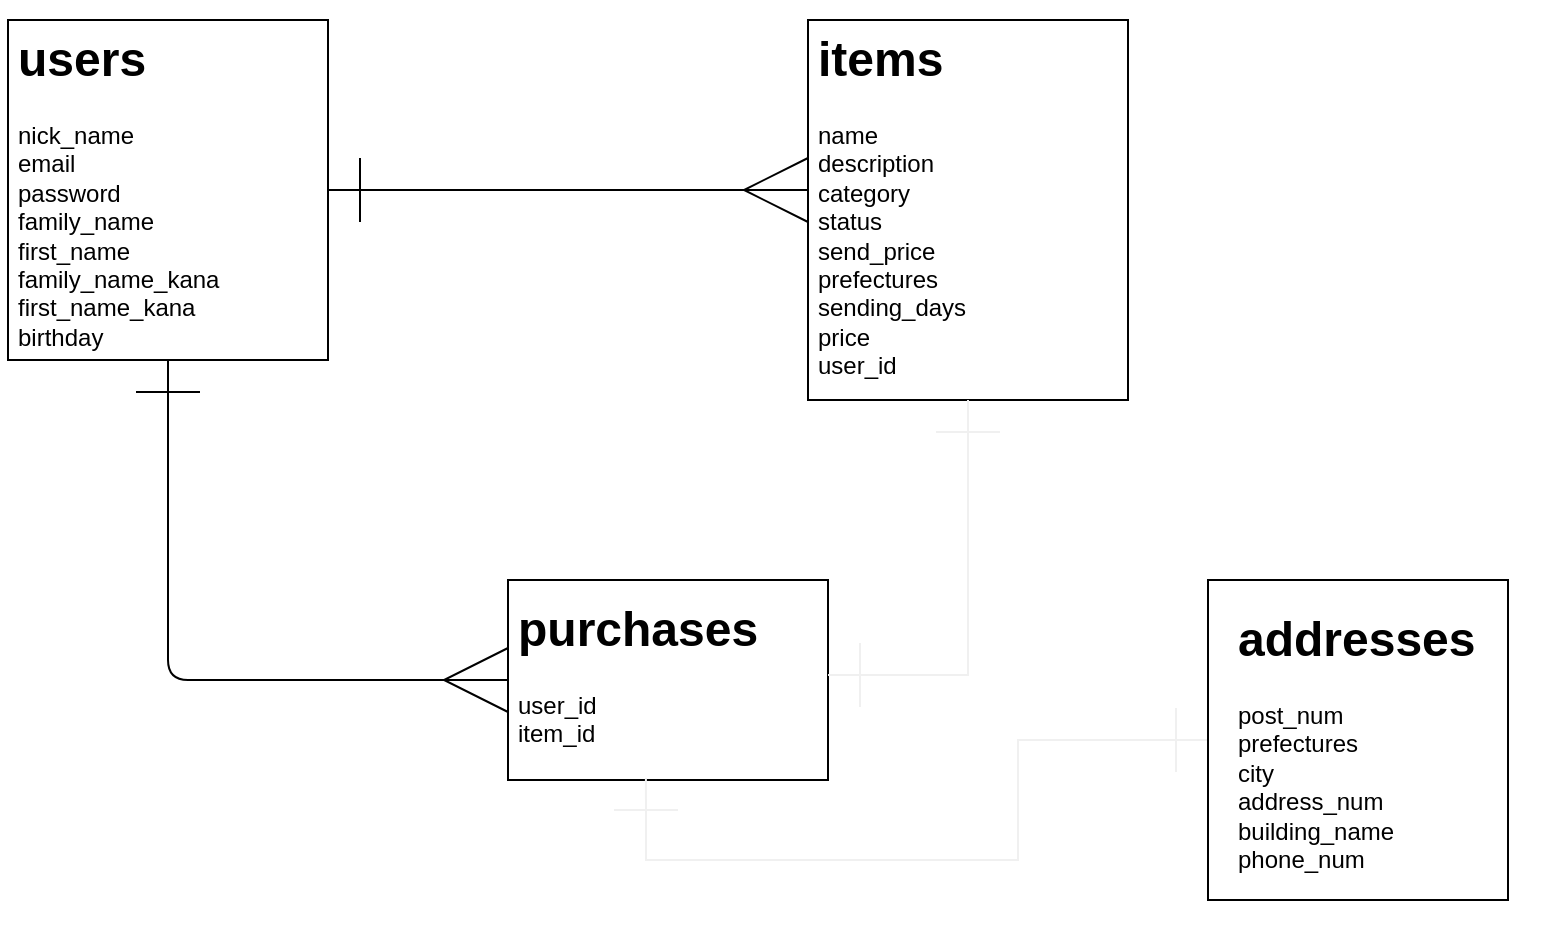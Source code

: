 <mxfile version="13.6.5">
    <diagram id="nfZt1-khRDRyO3rE8lW_" name="ページ1">
        <mxGraphModel dx="484" dy="591" grid="1" gridSize="10" guides="1" tooltips="1" connect="1" arrows="1" fold="1" page="0" pageScale="1" pageWidth="827" pageHeight="1169" math="0" shadow="0">
            <root>
                <mxCell id="0"/>
                <mxCell id="1" parent="0"/>
                <mxCell id="2" value="" style="whiteSpace=wrap;html=1;" vertex="1" parent="1">
                    <mxGeometry x="40" y="40" width="160" height="170" as="geometry"/>
                </mxCell>
                <mxCell id="3" value="" style="whiteSpace=wrap;html=1;" vertex="1" parent="1">
                    <mxGeometry x="440" y="40" width="160" height="190" as="geometry"/>
                </mxCell>
                <mxCell id="4" value="" style="whiteSpace=wrap;html=1;" vertex="1" parent="1">
                    <mxGeometry x="290" y="320" width="160" height="100" as="geometry"/>
                </mxCell>
                <mxCell id="9" style="edgeStyle=orthogonalEdgeStyle;orthogonalLoop=1;jettySize=auto;html=1;endArrow=ERmany;endFill=0;startArrow=ERone;startFill=0;strokeWidth=1;endSize=30;targetPerimeterSpacing=0;startSize=30;" edge="1" parent="1" source="7" target="8">
                    <mxGeometry relative="1" as="geometry">
                        <mxPoint x="200" y="135" as="sourcePoint"/>
                        <mxPoint x="435" y="90" as="targetPoint"/>
                        <Array as="points">
                            <mxPoint x="200" y="135"/>
                        </Array>
                    </mxGeometry>
                </mxCell>
                <mxCell id="10" style="edgeStyle=orthogonalEdgeStyle;orthogonalLoop=1;jettySize=auto;html=1;exitX=0.5;exitY=1;exitDx=0;exitDy=0;entryX=0;entryY=0.5;entryDx=0;entryDy=0;endArrow=ERmany;endFill=0;startArrow=ERone;startFill=0;endSize=30;startSize=30;" edge="1" parent="1" source="7" target="4">
                    <mxGeometry relative="1" as="geometry"/>
                </mxCell>
                <mxCell id="20" style="edgeStyle=orthogonalEdgeStyle;rounded=0;orthogonalLoop=1;jettySize=auto;html=1;exitX=0.5;exitY=1;exitDx=0;exitDy=0;entryX=1;entryY=0.5;entryDx=0;entryDy=0;startArrow=ERone;startFill=0;startSize=30;endArrow=ERone;endFill=0;endSize=30;targetPerimeterSpacing=0;strokeColor=#f0f0f0;strokeWidth=1;" edge="1" parent="1" source="8" target="12">
                    <mxGeometry relative="1" as="geometry"/>
                </mxCell>
                <mxCell id="8" value="&lt;h1&gt;items&lt;/h1&gt;&lt;div&gt;name&lt;br&gt;description&lt;/div&gt;&lt;div&gt;category&lt;/div&gt;&lt;div&gt;status&lt;/div&gt;&lt;div&gt;send_price&lt;/div&gt;&lt;div&gt;prefectures&lt;/div&gt;&lt;div&gt;sending_days&lt;br&gt;price&lt;/div&gt;&lt;div&gt;user_id&lt;/div&gt;&lt;div&gt;&lt;br&gt;&lt;/div&gt;" style="text;html=1;strokeColor=none;spacing=5;spacingTop=-20;whiteSpace=wrap;overflow=hidden;shadow=0;horizontal=1;fontStyle=0;labelBorderColor=none;" vertex="1" parent="1">
                    <mxGeometry x="440" y="40" width="160" height="190" as="geometry"/>
                </mxCell>
                <mxCell id="12" value="&lt;h1&gt;purchases&lt;/h1&gt;&lt;p&gt;user_id&lt;br&gt;&lt;span&gt;item_id&lt;/span&gt;&lt;/p&gt;" style="text;html=1;strokeColor=none;fillColor=none;spacing=5;spacingTop=-20;whiteSpace=wrap;overflow=hidden;" vertex="1" parent="1">
                    <mxGeometry x="290" y="325" width="160" height="85" as="geometry"/>
                </mxCell>
                <mxCell id="7" value="&lt;h1&gt;users&lt;/h1&gt;&lt;div&gt;nick_name&lt;/div&gt;&lt;div&gt;email&lt;/div&gt;&lt;div&gt;password&lt;/div&gt;&lt;div&gt;family_name&lt;/div&gt;&lt;div&gt;first_name&lt;/div&gt;&lt;div&gt;family_name_kana&lt;/div&gt;&lt;div&gt;first_name_kana&lt;br&gt;&lt;span&gt;birthday&lt;/span&gt;&lt;/div&gt;&lt;div&gt;&lt;br&gt;&lt;/div&gt;" style="text;html=1;strokeColor=none;fillColor=none;spacing=5;spacingTop=-20;whiteSpace=wrap;overflow=hidden;shadow=1;" vertex="1" parent="1">
                    <mxGeometry x="40" y="40" width="160" height="170" as="geometry"/>
                </mxCell>
                <mxCell id="25" style="edgeStyle=orthogonalEdgeStyle;rounded=0;orthogonalLoop=1;jettySize=auto;html=1;entryX=0.431;entryY=0.99;entryDx=0;entryDy=0;entryPerimeter=0;startArrow=ERone;startFill=0;startSize=30;endArrow=ERone;endFill=0;endSize=30;targetPerimeterSpacing=0;strokeColor=#f0f0f0;strokeWidth=1;" edge="1" parent="1" source="21" target="4">
                    <mxGeometry relative="1" as="geometry"/>
                </mxCell>
                <mxCell id="21" value="" style="rounded=0;whiteSpace=wrap;html=1;" vertex="1" parent="1">
                    <mxGeometry x="640" y="320" width="150" height="160" as="geometry"/>
                </mxCell>
                <mxCell id="23" value="&lt;h1&gt;addresses&lt;/h1&gt;&lt;p&gt;post_num&lt;br&gt;prefectures&lt;br&gt;city&lt;br&gt;address_num&lt;br&gt;building_name&lt;br&gt;phone_num&lt;br&gt;&lt;/p&gt;" style="text;html=1;strokeColor=none;fillColor=none;spacing=5;spacingTop=-20;whiteSpace=wrap;overflow=hidden;rounded=0;" vertex="1" parent="1">
                    <mxGeometry x="650" y="330" width="160" height="160" as="geometry"/>
                </mxCell>
            </root>
        </mxGraphModel>
    </diagram>
</mxfile>